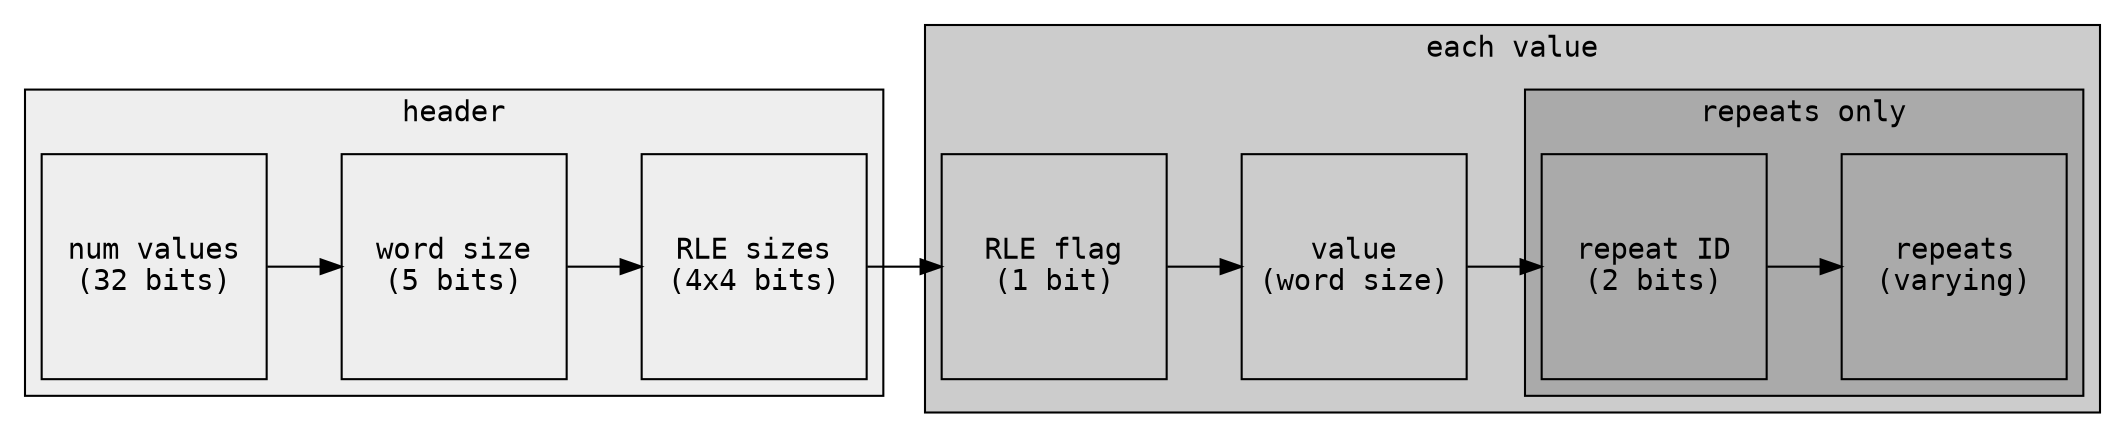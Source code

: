 digraph g {
    fontname=Inconsolata;
    rankdir=LR;
    node[shape=square,width=1.5,fontname=Inconsolata];

    subgraph cluster0 {
        label="header";
        style="filled";
        bgcolor="#eeeeee";
        num[label="num values\n(32 bits)"];
        wordsize[label="word size\n(5 bits)"];
        rlesizes[label="RLE sizes\n(4x4 bits)"];
    }

    subgraph cluster1 {
        label="each value";
        bgcolor="#cccccc";
        flag[label="RLE flag\n(1 bit)"];
        val[label="value\n(word size)"];

        subgraph cluster1b {
            bgcolor="#aaaaaa";
            label="repeats only";
            repeatid[label="repeat ID\n(2 bits)"];
            repeat[label="repeats\n(varying)"];
        }
    }

    num -> wordsize -> rlesizes -> flag -> val -> repeatid -> repeat;

}